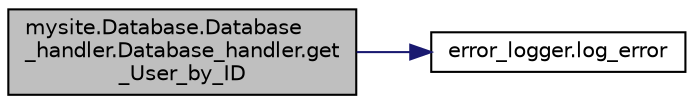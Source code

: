 digraph "mysite.Database.Database_handler.Database_handler.get_User_by_ID"
{
 // LATEX_PDF_SIZE
  edge [fontname="Helvetica",fontsize="10",labelfontname="Helvetica",labelfontsize="10"];
  node [fontname="Helvetica",fontsize="10",shape=record];
  rankdir="LR";
  Node1 [label="mysite.Database.Database\l_handler.Database_handler.get\l_User_by_ID",height=0.2,width=0.4,color="black", fillcolor="grey75", style="filled", fontcolor="black",tooltip=" "];
  Node1 -> Node2 [color="midnightblue",fontsize="10",style="solid",fontname="Helvetica"];
  Node2 [label="error_logger.log_error",height=0.2,width=0.4,color="black", fillcolor="white", style="filled",URL="$namespaceerror__logger.html#af09319fc4e67533f62f9e92a63a351d6",tooltip=" "];
}
